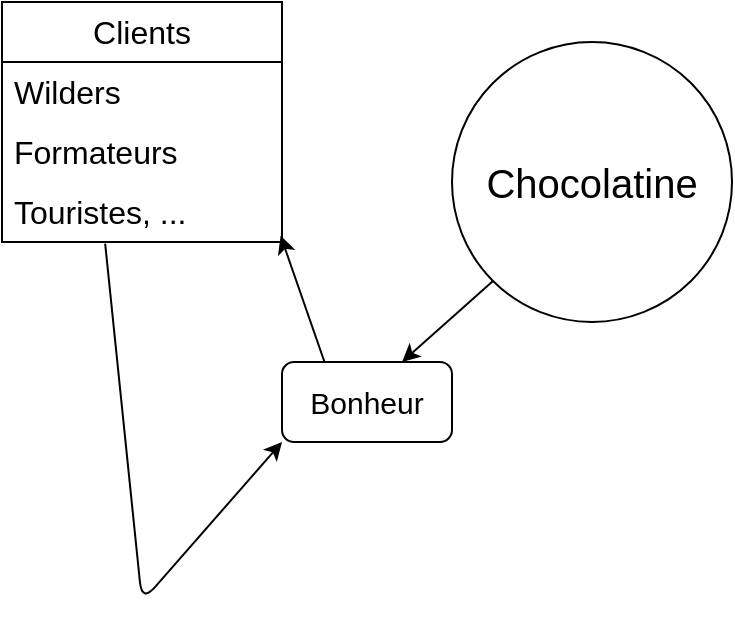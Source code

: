 <mxfile>
    <diagram id="Je537nrKWYbofVoZeIfG" name="Page-1">
        <mxGraphModel dx="557" dy="789" grid="1" gridSize="10" guides="1" tooltips="1" connect="1" arrows="1" fold="1" page="1" pageScale="1" pageWidth="850" pageHeight="1100" math="0" shadow="0">
            <root>
                <mxCell id="0"/>
                <mxCell id="1" parent="0"/>
                <mxCell id="8" style="edgeStyle=none;html=1;exitX=0;exitY=1;exitDx=0;exitDy=0;entryX=0.706;entryY=0;entryDx=0;entryDy=0;fontSize=16;entryPerimeter=0;" parent="1" source="2" target="3" edge="1">
                    <mxGeometry relative="1" as="geometry"/>
                </mxCell>
                <mxCell id="2" value="&lt;font style=&quot;font-size: 20px;&quot;&gt;Chocolatine&lt;/font&gt;" style="ellipse;whiteSpace=wrap;html=1;aspect=fixed;" parent="1" vertex="1">
                    <mxGeometry x="355" y="480" width="140" height="140" as="geometry"/>
                </mxCell>
                <mxCell id="14" style="edgeStyle=none;html=1;exitX=0.25;exitY=0;exitDx=0;exitDy=0;fontSize=16;entryX=0.995;entryY=0.895;entryDx=0;entryDy=0;entryPerimeter=0;" parent="1" source="3" target="30" edge="1">
                    <mxGeometry relative="1" as="geometry">
                        <mxPoint x="270" y="590" as="targetPoint"/>
                    </mxGeometry>
                </mxCell>
                <mxCell id="3" value="Bonheur" style="rounded=1;whiteSpace=wrap;html=1;fontSize=15;" parent="1" vertex="1">
                    <mxGeometry x="270" y="640" width="85" height="40" as="geometry"/>
                </mxCell>
                <mxCell id="20" value="" style="endArrow=classic;html=1;fontSize=16;entryX=0;entryY=1;entryDx=0;entryDy=0;exitX=0.378;exitY=1.04;exitDx=0;exitDy=0;exitPerimeter=0;" parent="1" target="3" edge="1">
                    <mxGeometry width="50" height="50" relative="1" as="geometry">
                        <mxPoint x="181.58" y="580.8" as="sourcePoint"/>
                        <mxPoint x="280" y="720" as="targetPoint"/>
                        <Array as="points">
                            <mxPoint x="200" y="760"/>
                        </Array>
                    </mxGeometry>
                </mxCell>
                <mxCell id="27" value="Clients" style="swimlane;fontStyle=0;childLayout=stackLayout;horizontal=1;startSize=30;horizontalStack=0;resizeParent=1;resizeParentMax=0;resizeLast=0;collapsible=1;marginBottom=0;whiteSpace=wrap;html=1;fontSize=16;" parent="1" vertex="1">
                    <mxGeometry x="130" y="460" width="140" height="120" as="geometry"/>
                </mxCell>
                <mxCell id="28" value="Wilders" style="text;strokeColor=none;fillColor=none;align=left;verticalAlign=middle;spacingLeft=4;spacingRight=4;overflow=hidden;points=[[0,0.5],[1,0.5]];portConstraint=eastwest;rotatable=0;whiteSpace=wrap;html=1;fontSize=16;" parent="27" vertex="1">
                    <mxGeometry y="30" width="140" height="30" as="geometry"/>
                </mxCell>
                <mxCell id="29" value="Formateurs" style="text;strokeColor=none;fillColor=none;align=left;verticalAlign=middle;spacingLeft=4;spacingRight=4;overflow=hidden;points=[[0,0.5],[1,0.5]];portConstraint=eastwest;rotatable=0;whiteSpace=wrap;html=1;fontSize=16;" parent="27" vertex="1">
                    <mxGeometry y="60" width="140" height="30" as="geometry"/>
                </mxCell>
                <mxCell id="30" value="Touristes, ..." style="text;strokeColor=none;fillColor=none;align=left;verticalAlign=middle;spacingLeft=4;spacingRight=4;overflow=hidden;points=[[0,0.5],[1,0.5]];portConstraint=eastwest;rotatable=0;whiteSpace=wrap;html=1;fontSize=16;" parent="27" vertex="1">
                    <mxGeometry y="90" width="140" height="30" as="geometry"/>
                </mxCell>
            </root>
        </mxGraphModel>
    </diagram>
</mxfile>